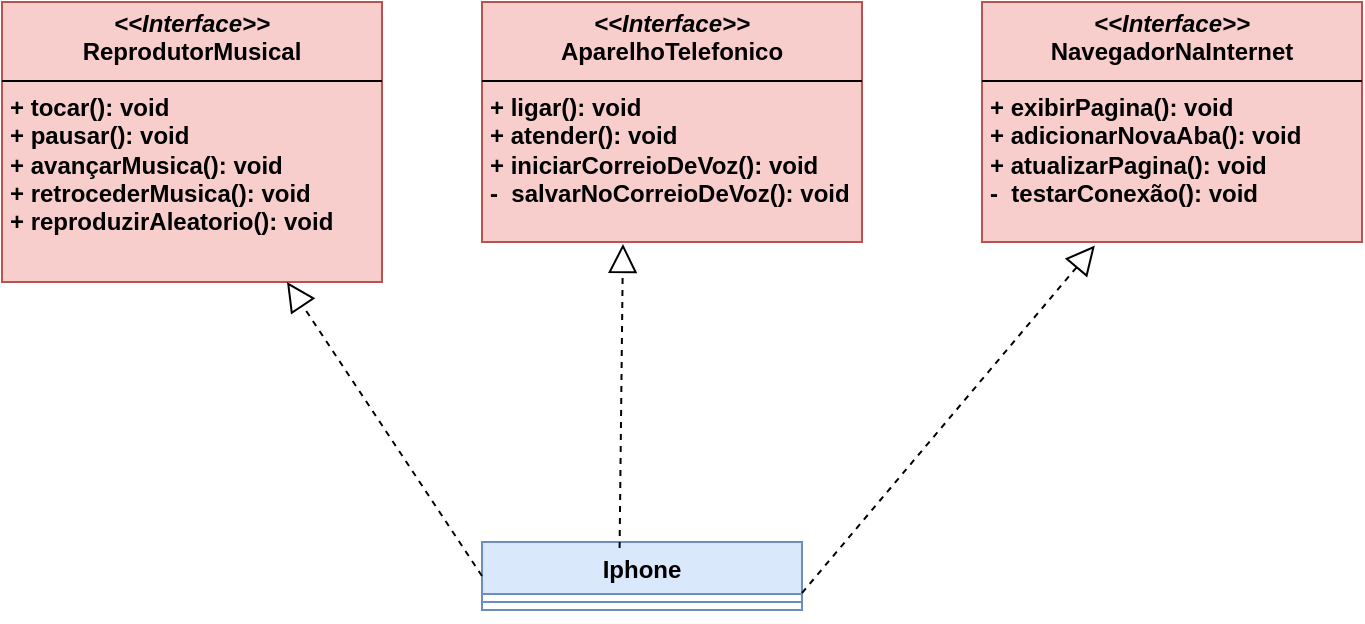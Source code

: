 <mxfile version="24.3.1" type="device">
  <diagram name="Página-1" id="GRkGhKEklKITlLANTnLh">
    <mxGraphModel dx="1050" dy="557" grid="1" gridSize="10" guides="1" tooltips="1" connect="1" arrows="1" fold="1" page="1" pageScale="1" pageWidth="827" pageHeight="1169" math="0" shadow="0">
      <root>
        <mxCell id="0" />
        <mxCell id="1" parent="0" />
        <mxCell id="OwEKz7JnRYqvF5Tfqban-6" value="&lt;p style=&quot;margin:0px;margin-top:4px;text-align:center;&quot;&gt;&lt;i&gt;&amp;lt;&amp;lt;Interface&amp;gt;&amp;gt;&lt;/i&gt;&lt;br&gt;&lt;b&gt;ReprodutorMusical&lt;/b&gt;&lt;/p&gt;&lt;hr size=&quot;1&quot; style=&quot;border-style:solid;&quot;&gt;&lt;p style=&quot;margin:0px;margin-left:4px;&quot;&gt;&lt;/p&gt;&lt;p style=&quot;margin:0px;margin-left:4px;&quot;&gt;+ tocar(): void&lt;br&gt;+ pausar(): void&lt;/p&gt;&lt;p style=&quot;margin:0px;margin-left:4px;&quot;&gt;+ avançarMusica(): void&lt;/p&gt;&lt;p style=&quot;margin:0px;margin-left:4px;&quot;&gt;+ retrocederMusica(): void&lt;br&gt;&lt;/p&gt;&lt;p style=&quot;margin:0px;margin-left:4px;&quot;&gt;+ reproduzirAleatorio(): void&lt;/p&gt;" style="verticalAlign=top;align=left;overflow=fill;html=1;whiteSpace=wrap;strokeColor=#b85450;fontFamily=Helvetica;fontSize=12;fontStyle=1;fillColor=#f8cecc;" vertex="1" parent="1">
          <mxGeometry x="90" y="80" width="190" height="140" as="geometry" />
        </mxCell>
        <mxCell id="OwEKz7JnRYqvF5Tfqban-7" value="&lt;p style=&quot;margin:0px;margin-top:4px;text-align:center;&quot;&gt;&lt;i&gt;&amp;lt;&amp;lt;Interface&amp;gt;&amp;gt;&lt;/i&gt;&lt;br&gt;&lt;b&gt;AparelhoTelefonico&lt;/b&gt;&lt;/p&gt;&lt;hr size=&quot;1&quot; style=&quot;border-style:solid;&quot;&gt;&lt;p style=&quot;margin:0px;margin-left:4px;&quot;&gt;&lt;/p&gt;&lt;p style=&quot;margin:0px;margin-left:4px;&quot;&gt;+ ligar(): void&lt;br&gt;+ atender(): void&lt;/p&gt;&lt;p style=&quot;margin:0px;margin-left:4px;&quot;&gt;+ iniciarCorreioDeVoz(): void&lt;/p&gt;&lt;p style=&quot;margin:0px;margin-left:4px;&quot;&gt;-&amp;nbsp; salvarNoCorreioDeVoz(): void&lt;br&gt;&lt;/p&gt;&lt;p style=&quot;margin:0px;margin-left:4px;&quot;&gt;&lt;br&gt;&lt;/p&gt;" style="verticalAlign=top;align=left;overflow=fill;html=1;whiteSpace=wrap;strokeColor=#b85450;fontFamily=Helvetica;fontSize=12;fontStyle=1;fillColor=#f8cecc;" vertex="1" parent="1">
          <mxGeometry x="330" y="80" width="190" height="120" as="geometry" />
        </mxCell>
        <mxCell id="OwEKz7JnRYqvF5Tfqban-8" value="&lt;p style=&quot;margin:0px;margin-top:4px;text-align:center;&quot;&gt;&lt;i&gt;&amp;lt;&amp;lt;Interface&amp;gt;&amp;gt;&lt;/i&gt;&lt;br&gt;&lt;b&gt;NavegadorNaInternet&lt;/b&gt;&lt;/p&gt;&lt;hr size=&quot;1&quot; style=&quot;border-style:solid;&quot;&gt;&lt;p style=&quot;margin:0px;margin-left:4px;&quot;&gt;&lt;/p&gt;&lt;p style=&quot;margin:0px;margin-left:4px;&quot;&gt;+ exibirPagina(): void&lt;br&gt;+ adicionarNovaAba(): void&lt;/p&gt;&lt;p style=&quot;margin:0px;margin-left:4px;&quot;&gt;+ atualizarPagina(): void&lt;/p&gt;&lt;p style=&quot;margin:0px;margin-left:4px;&quot;&gt;-&amp;nbsp; testarConexão(): void&lt;br&gt;&lt;/p&gt;&lt;p style=&quot;margin:0px;margin-left:4px;&quot;&gt;&lt;br&gt;&lt;/p&gt;" style="verticalAlign=top;align=left;overflow=fill;html=1;whiteSpace=wrap;strokeColor=#b85450;fontFamily=Helvetica;fontSize=12;fontStyle=1;fillColor=#f8cecc;" vertex="1" parent="1">
          <mxGeometry x="580" y="80" width="190" height="120" as="geometry" />
        </mxCell>
        <mxCell id="OwEKz7JnRYqvF5Tfqban-9" value="Iphone" style="swimlane;fontStyle=1;align=center;verticalAlign=top;childLayout=stackLayout;horizontal=1;startSize=26;horizontalStack=0;resizeParent=1;resizeParentMax=0;resizeLast=0;collapsible=1;marginBottom=0;whiteSpace=wrap;html=1;strokeColor=#6c8ebf;fontFamily=Helvetica;fontSize=12;fillColor=#dae8fc;" vertex="1" parent="1">
          <mxGeometry x="330" y="350" width="160" height="34" as="geometry" />
        </mxCell>
        <mxCell id="OwEKz7JnRYqvF5Tfqban-11" value="" style="line;strokeWidth=1;fillColor=none;align=left;verticalAlign=middle;spacingTop=-1;spacingLeft=3;spacingRight=3;rotatable=0;labelPosition=right;points=[];portConstraint=eastwest;strokeColor=inherit;fontFamily=Helvetica;fontSize=12;fontColor=default;fontStyle=1;" vertex="1" parent="OwEKz7JnRYqvF5Tfqban-9">
          <mxGeometry y="26" width="160" height="8" as="geometry" />
        </mxCell>
        <mxCell id="OwEKz7JnRYqvF5Tfqban-13" value="" style="endArrow=block;dashed=1;endFill=0;endSize=12;html=1;rounded=0;fontFamily=Helvetica;fontSize=12;fontColor=default;fontStyle=1;entryX=0.297;entryY=1.015;entryDx=0;entryDy=0;entryPerimeter=0;exitX=1;exitY=0.75;exitDx=0;exitDy=0;" edge="1" parent="1" source="OwEKz7JnRYqvF5Tfqban-9" target="OwEKz7JnRYqvF5Tfqban-8">
          <mxGeometry width="160" relative="1" as="geometry">
            <mxPoint x="494" y="316.5" as="sourcePoint" />
            <mxPoint x="654" y="316.5" as="targetPoint" />
          </mxGeometry>
        </mxCell>
        <mxCell id="OwEKz7JnRYqvF5Tfqban-14" value="" style="endArrow=block;dashed=1;endFill=0;endSize=12;html=1;rounded=0;fontFamily=Helvetica;fontSize=12;fontColor=default;fontStyle=1;entryX=0.371;entryY=1.008;entryDx=0;entryDy=0;entryPerimeter=0;exitX=0.43;exitY=0.088;exitDx=0;exitDy=0;exitPerimeter=0;" edge="1" parent="1" source="OwEKz7JnRYqvF5Tfqban-9" target="OwEKz7JnRYqvF5Tfqban-7">
          <mxGeometry width="160" relative="1" as="geometry">
            <mxPoint x="400" y="300" as="sourcePoint" />
            <mxPoint x="542" y="185.5" as="targetPoint" />
          </mxGeometry>
        </mxCell>
        <mxCell id="OwEKz7JnRYqvF5Tfqban-15" value="" style="endArrow=block;dashed=1;endFill=0;endSize=12;html=1;rounded=0;fontFamily=Helvetica;fontSize=12;fontColor=default;fontStyle=1;entryX=0.75;entryY=1;entryDx=0;entryDy=0;exitX=0;exitY=0.5;exitDx=0;exitDy=0;" edge="1" parent="1" source="OwEKz7JnRYqvF5Tfqban-9" target="OwEKz7JnRYqvF5Tfqban-6">
          <mxGeometry width="160" relative="1" as="geometry">
            <mxPoint x="330" y="319" as="sourcePoint" />
            <mxPoint x="330" y="220" as="targetPoint" />
          </mxGeometry>
        </mxCell>
      </root>
    </mxGraphModel>
  </diagram>
</mxfile>
